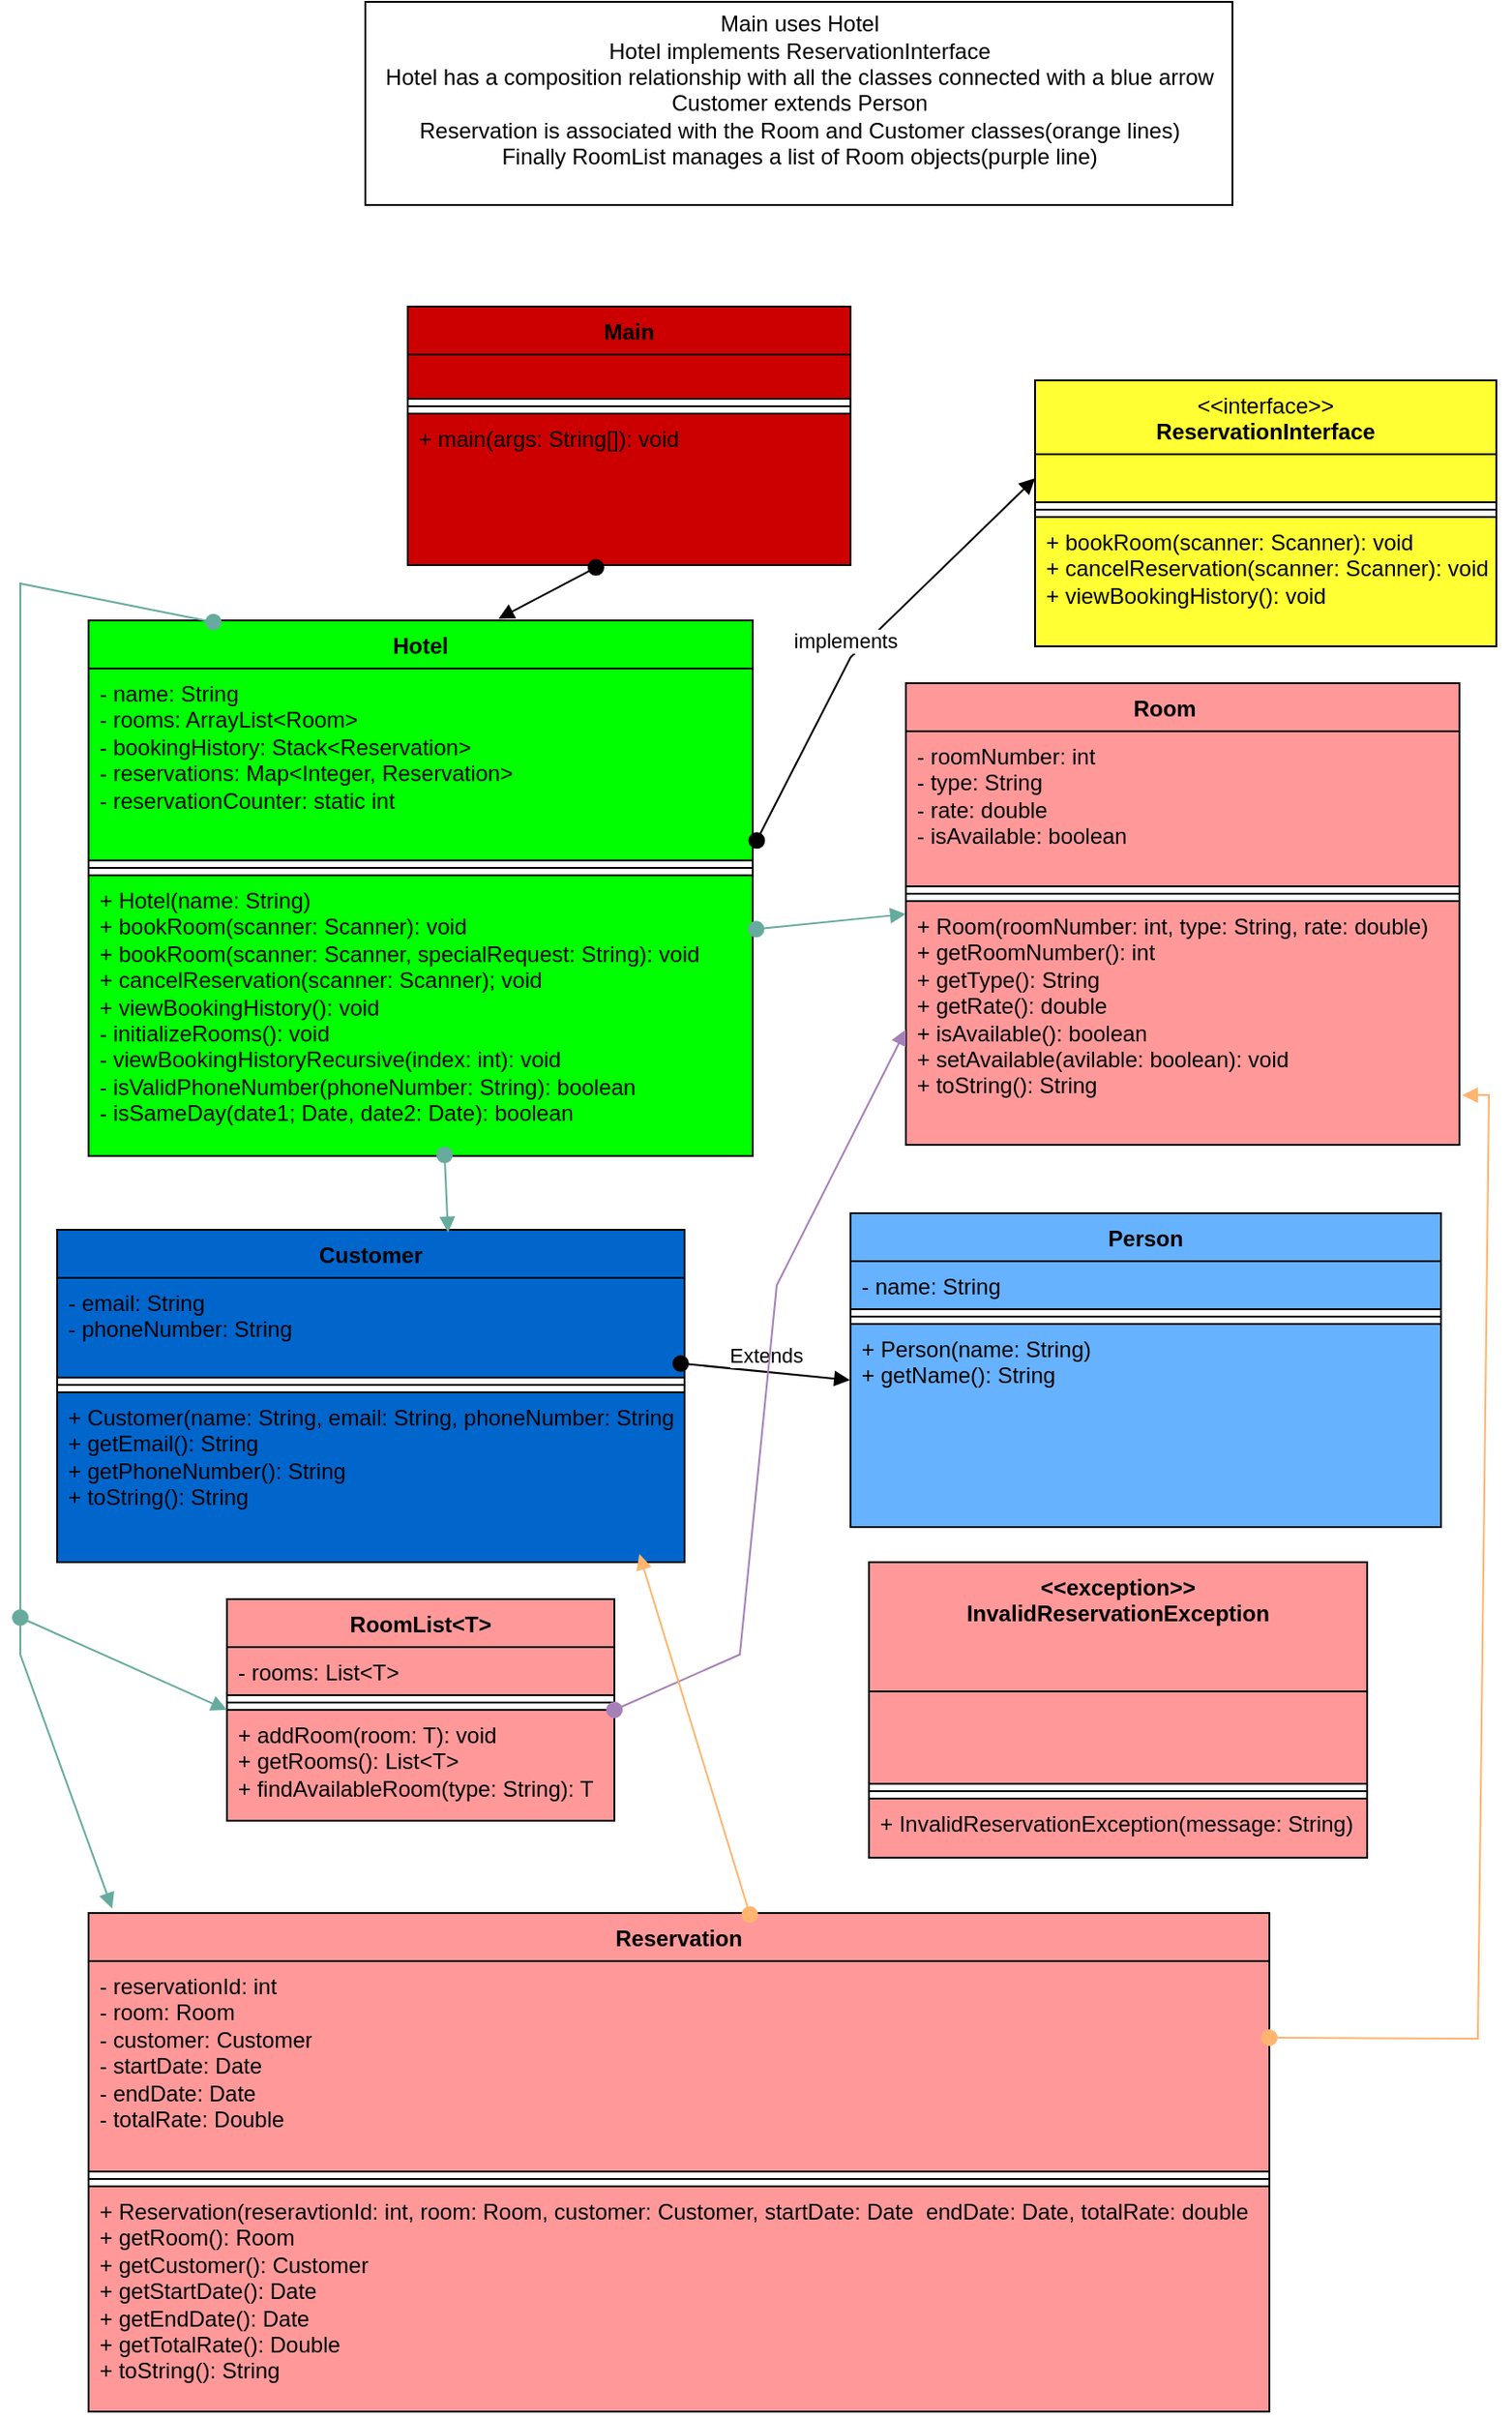<mxfile version="24.6.4" type="github">
  <diagram id="C5RBs43oDa-KdzZeNtuy" name="Page-1">
    <mxGraphModel dx="1737" dy="1778" grid="1" gridSize="10" guides="1" tooltips="1" connect="1" arrows="1" fold="1" page="1" pageScale="1" pageWidth="827" pageHeight="1169" math="0" shadow="0">
      <root>
        <mxCell id="WIyWlLk6GJQsqaUBKTNV-0" />
        <mxCell id="WIyWlLk6GJQsqaUBKTNV-1" parent="WIyWlLk6GJQsqaUBKTNV-0" />
        <mxCell id="qJrFEpBAi07v0wmJlHiW-1" value="" style="endArrow=none;html=1;rounded=0;fillColor=#FF9999;" parent="WIyWlLk6GJQsqaUBKTNV-1" edge="1">
          <mxGeometry width="50" height="50" relative="1" as="geometry">
            <mxPoint x="30" y="170" as="sourcePoint" />
            <mxPoint x="30" y="170" as="targetPoint" />
          </mxGeometry>
        </mxCell>
        <mxCell id="qJrFEpBAi07v0wmJlHiW-3" value="Hotel" style="swimlane;fontStyle=1;align=center;verticalAlign=top;childLayout=stackLayout;horizontal=1;startSize=26;horizontalStack=0;resizeParent=1;resizeParentMax=0;resizeLast=0;collapsible=1;marginBottom=0;whiteSpace=wrap;html=1;fillColor=#00FF00;strokeColor=#000000;" parent="WIyWlLk6GJQsqaUBKTNV-1" vertex="1">
          <mxGeometry x="50" y="185" width="360" height="290" as="geometry" />
        </mxCell>
        <mxCell id="qJrFEpBAi07v0wmJlHiW-4" value="- name: String&lt;div&gt;- rooms: ArrayList&amp;lt;Room&amp;gt;&lt;/div&gt;&lt;div&gt;- bookingHistory: Stack&amp;lt;Reservation&amp;gt;&lt;/div&gt;&lt;div&gt;- reservations: Map&amp;lt;Integer, Reservation&amp;gt;&amp;nbsp;&lt;/div&gt;&lt;div&gt;- reservationCounter: static int&lt;/div&gt;" style="text;strokeColor=#000000;fillColor=#00FF00;align=left;verticalAlign=top;spacingLeft=4;spacingRight=4;overflow=hidden;rotatable=0;points=[[0,0.5],[1,0.5]];portConstraint=eastwest;whiteSpace=wrap;html=1;" parent="qJrFEpBAi07v0wmJlHiW-3" vertex="1">
          <mxGeometry y="26" width="360" height="104" as="geometry" />
        </mxCell>
        <mxCell id="qJrFEpBAi07v0wmJlHiW-5" value="" style="line;strokeWidth=1;fillColor=#00FF00;align=left;verticalAlign=middle;spacingTop=-1;spacingLeft=3;spacingRight=3;rotatable=0;labelPosition=right;points=[];portConstraint=eastwest;strokeColor=#000000;" parent="qJrFEpBAi07v0wmJlHiW-3" vertex="1">
          <mxGeometry y="130" width="360" height="8" as="geometry" />
        </mxCell>
        <mxCell id="qJrFEpBAi07v0wmJlHiW-6" value="+ Hotel(name: String)&lt;div&gt;+ bookRoom(scanner: Scanner): void&lt;/div&gt;&lt;div&gt;+ bookRoom(scanner: Scanner, specialRequest: String): void&lt;/div&gt;&lt;div&gt;+ cancelReservation(scanner: Scanner); void&lt;/div&gt;&lt;div&gt;+ viewBookingHistory(): void&lt;/div&gt;&lt;div&gt;- initializeRooms(): void&lt;br&gt;&lt;/div&gt;&lt;div&gt;- viewBookingHistoryRecursive(index: int): void&lt;/div&gt;&lt;div&gt;- isValidPhoneNumber(phoneNumber: String): boolean&lt;/div&gt;&lt;div&gt;- isSameDay(date1; Date, date2: Date): boolean&lt;/div&gt;&lt;div&gt;&lt;br&gt;&lt;/div&gt;" style="text;strokeColor=#000000;fillColor=#00FF00;align=left;verticalAlign=top;spacingLeft=4;spacingRight=4;overflow=hidden;rotatable=0;points=[[0,0.5],[1,0.5]];portConstraint=eastwest;whiteSpace=wrap;html=1;" parent="qJrFEpBAi07v0wmJlHiW-3" vertex="1">
          <mxGeometry y="138" width="360" height="152" as="geometry" />
        </mxCell>
        <mxCell id="qJrFEpBAi07v0wmJlHiW-15" value="Room&lt;span style=&quot;white-space: pre;&quot;&gt;&#x9;&lt;/span&gt;" style="swimlane;fontStyle=1;align=center;verticalAlign=top;childLayout=stackLayout;horizontal=1;startSize=26;horizontalStack=0;resizeParent=1;resizeParentMax=0;resizeLast=0;collapsible=1;marginBottom=0;whiteSpace=wrap;html=1;fillColor=#FF9999;strokeColor=#000000;" parent="WIyWlLk6GJQsqaUBKTNV-1" vertex="1">
          <mxGeometry x="493" y="219" width="300" height="250" as="geometry" />
        </mxCell>
        <mxCell id="qJrFEpBAi07v0wmJlHiW-16" value="- roomNumber: int&lt;div&gt;- type: String&lt;/div&gt;&lt;div&gt;- rate: double&lt;/div&gt;&lt;div&gt;- isAvailable: boolean&lt;/div&gt;" style="text;strokeColor=#000000;fillColor=#FF9999;align=left;verticalAlign=top;spacingLeft=4;spacingRight=4;overflow=hidden;rotatable=0;points=[[0,0.5],[1,0.5]];portConstraint=eastwest;whiteSpace=wrap;html=1;" parent="qJrFEpBAi07v0wmJlHiW-15" vertex="1">
          <mxGeometry y="26" width="300" height="84" as="geometry" />
        </mxCell>
        <mxCell id="qJrFEpBAi07v0wmJlHiW-17" value="" style="line;strokeWidth=1;fillColor=#FF9999;align=left;verticalAlign=middle;spacingTop=-1;spacingLeft=3;spacingRight=3;rotatable=0;labelPosition=right;points=[];portConstraint=eastwest;strokeColor=#000000;" parent="qJrFEpBAi07v0wmJlHiW-15" vertex="1">
          <mxGeometry y="110" width="300" height="8" as="geometry" />
        </mxCell>
        <mxCell id="qJrFEpBAi07v0wmJlHiW-18" value="+ Room(roomNumber: int, type: String, rate: double)&lt;div&gt;+ getRoomNumber(): int&lt;/div&gt;&lt;div&gt;+ getType(): String&lt;/div&gt;&lt;div&gt;+ getRate(): double&lt;/div&gt;&lt;div&gt;+ isAvailable(): boolean&lt;/div&gt;&lt;div&gt;+ setAvailable(avilable: boolean): void&lt;/div&gt;&lt;div&gt;+ toString(): String&lt;/div&gt;" style="text;strokeColor=#000000;fillColor=#FF9999;align=left;verticalAlign=top;spacingLeft=4;spacingRight=4;overflow=hidden;rotatable=0;points=[[0,0.5],[1,0.5]];portConstraint=eastwest;whiteSpace=wrap;html=1;" parent="qJrFEpBAi07v0wmJlHiW-15" vertex="1">
          <mxGeometry y="118" width="300" height="132" as="geometry" />
        </mxCell>
        <mxCell id="qJrFEpBAi07v0wmJlHiW-19" value="Reservation" style="swimlane;fontStyle=1;align=center;verticalAlign=top;childLayout=stackLayout;horizontal=1;startSize=26;horizontalStack=0;resizeParent=1;resizeParentMax=0;resizeLast=0;collapsible=1;marginBottom=0;whiteSpace=wrap;html=1;fillColor=#FF9999;strokeColor=#000000;" parent="WIyWlLk6GJQsqaUBKTNV-1" vertex="1">
          <mxGeometry x="50" y="885" width="640" height="270" as="geometry" />
        </mxCell>
        <mxCell id="qJrFEpBAi07v0wmJlHiW-20" value="- reservationId: int&lt;div&gt;- room: Room&lt;/div&gt;&lt;div&gt;- customer: Customer&lt;/div&gt;&lt;div&gt;- startDate: Date&lt;/div&gt;&lt;div&gt;- endDate: Date&lt;/div&gt;&lt;div&gt;- totalRate: Double&amp;nbsp;&lt;/div&gt;&lt;div&gt;&lt;br&gt;&lt;/div&gt;" style="text;strokeColor=#000000;fillColor=#FF9999;align=left;verticalAlign=top;spacingLeft=4;spacingRight=4;overflow=hidden;rotatable=0;points=[[0,0.5],[1,0.5]];portConstraint=eastwest;whiteSpace=wrap;html=1;" parent="qJrFEpBAi07v0wmJlHiW-19" vertex="1">
          <mxGeometry y="26" width="640" height="114" as="geometry" />
        </mxCell>
        <mxCell id="qJrFEpBAi07v0wmJlHiW-21" value="" style="line;strokeWidth=1;fillColor=#FF9999;align=left;verticalAlign=middle;spacingTop=-1;spacingLeft=3;spacingRight=3;rotatable=0;labelPosition=right;points=[];portConstraint=eastwest;strokeColor=#000000;" parent="qJrFEpBAi07v0wmJlHiW-19" vertex="1">
          <mxGeometry y="140" width="640" height="8" as="geometry" />
        </mxCell>
        <mxCell id="qJrFEpBAi07v0wmJlHiW-22" value="+ Reservation(reseravtionId: int, room: Room, customer: Customer, startDate: Date&amp;nbsp; endDate: Date, totalRate: double&lt;div&gt;+ getRoom(): Room&lt;/div&gt;&lt;div&gt;+ getCustomer(): Customer&lt;/div&gt;&lt;div&gt;+ getStartDate(): Date&lt;/div&gt;&lt;div&gt;+ getEndDate(): Date&lt;/div&gt;&lt;div&gt;+ getTotalRate(): Double&lt;/div&gt;&lt;div&gt;+ toString(): String&lt;/div&gt;" style="text;strokeColor=#000000;fillColor=#FF9999;align=left;verticalAlign=top;spacingLeft=4;spacingRight=4;overflow=hidden;rotatable=0;points=[[0,0.5],[1,0.5]];portConstraint=eastwest;whiteSpace=wrap;html=1;" parent="qJrFEpBAi07v0wmJlHiW-19" vertex="1">
          <mxGeometry y="148" width="640" height="122" as="geometry" />
        </mxCell>
        <mxCell id="qJrFEpBAi07v0wmJlHiW-23" value="Customer" style="swimlane;fontStyle=1;align=center;verticalAlign=top;childLayout=stackLayout;horizontal=1;startSize=26;horizontalStack=0;resizeParent=1;resizeParentMax=0;resizeLast=0;collapsible=1;marginBottom=0;whiteSpace=wrap;html=1;fillColor=#0066CC;strokeColor=#000000;" parent="WIyWlLk6GJQsqaUBKTNV-1" vertex="1">
          <mxGeometry x="33" y="515" width="340" height="180" as="geometry" />
        </mxCell>
        <mxCell id="qJrFEpBAi07v0wmJlHiW-24" value="- email: String&lt;div&gt;- phoneNumber: String&lt;/div&gt;" style="text;strokeColor=#000000;fillColor=#0066CC;align=left;verticalAlign=top;spacingLeft=4;spacingRight=4;overflow=hidden;rotatable=0;points=[[0,0.5],[1,0.5]];portConstraint=eastwest;whiteSpace=wrap;html=1;" parent="qJrFEpBAi07v0wmJlHiW-23" vertex="1">
          <mxGeometry y="26" width="340" height="54" as="geometry" />
        </mxCell>
        <mxCell id="qJrFEpBAi07v0wmJlHiW-25" value="" style="line;strokeWidth=1;fillColor=#0066CC;align=left;verticalAlign=middle;spacingTop=-1;spacingLeft=3;spacingRight=3;rotatable=0;labelPosition=right;points=[];portConstraint=eastwest;strokeColor=#000000;" parent="qJrFEpBAi07v0wmJlHiW-23" vertex="1">
          <mxGeometry y="80" width="340" height="8" as="geometry" />
        </mxCell>
        <mxCell id="qJrFEpBAi07v0wmJlHiW-26" value="+ Customer(name: String, email: String, phoneNumber: String&lt;div&gt;+ getEmail(): String&lt;/div&gt;&lt;div&gt;+ getPhoneNumber(): String&amp;nbsp;&lt;/div&gt;&lt;div&gt;+ toString(): String&lt;br&gt;&lt;/div&gt;" style="text;strokeColor=#000000;fillColor=#0066CC;align=left;verticalAlign=top;spacingLeft=4;spacingRight=4;overflow=hidden;rotatable=0;points=[[0,0.5],[1,0.5]];portConstraint=eastwest;whiteSpace=wrap;html=1;" parent="qJrFEpBAi07v0wmJlHiW-23" vertex="1">
          <mxGeometry y="88" width="340" height="92" as="geometry" />
        </mxCell>
        <mxCell id="qJrFEpBAi07v0wmJlHiW-31" value="&lt;div&gt;&lt;span style=&quot;font-weight: 400; text-align: left;&quot;&gt;&amp;lt;&amp;lt;interface&amp;gt;&amp;gt;&lt;/span&gt;&lt;br&gt;&lt;/div&gt;ReservationInterface" style="swimlane;fontStyle=1;align=center;verticalAlign=top;childLayout=stackLayout;horizontal=1;startSize=40;horizontalStack=0;resizeParent=1;resizeParentMax=0;resizeLast=0;collapsible=1;marginBottom=0;whiteSpace=wrap;html=1;fillColor=#FFFF33;strokeColor=#000000;" parent="WIyWlLk6GJQsqaUBKTNV-1" vertex="1">
          <mxGeometry x="563" y="55" width="250" height="144" as="geometry" />
        </mxCell>
        <mxCell id="qJrFEpBAi07v0wmJlHiW-32" value="" style="text;strokeColor=#000000;fillColor=#FFFF33;align=left;verticalAlign=top;spacingLeft=4;spacingRight=4;overflow=hidden;rotatable=0;points=[[0,0.5],[1,0.5]];portConstraint=eastwest;whiteSpace=wrap;html=1;" parent="qJrFEpBAi07v0wmJlHiW-31" vertex="1">
          <mxGeometry y="40" width="250" height="26" as="geometry" />
        </mxCell>
        <mxCell id="qJrFEpBAi07v0wmJlHiW-33" value="" style="line;strokeWidth=1;fillColor=#FFFF33;align=left;verticalAlign=middle;spacingTop=-1;spacingLeft=3;spacingRight=3;rotatable=0;labelPosition=right;points=[];portConstraint=eastwest;strokeColor=#000000;" parent="qJrFEpBAi07v0wmJlHiW-31" vertex="1">
          <mxGeometry y="66" width="250" height="8" as="geometry" />
        </mxCell>
        <mxCell id="qJrFEpBAi07v0wmJlHiW-34" value="+ bookRoom(scanner: Scanner): void&lt;div&gt;+ cancelReservation(scanner: Scanner): void&lt;/div&gt;&lt;div&gt;+ viewBookingHistory(): void&lt;/div&gt;" style="text;strokeColor=#000000;fillColor=#FFFF33;align=left;verticalAlign=top;spacingLeft=4;spacingRight=4;overflow=hidden;rotatable=0;points=[[0,0.5],[1,0.5]];portConstraint=eastwest;whiteSpace=wrap;html=1;" parent="qJrFEpBAi07v0wmJlHiW-31" vertex="1">
          <mxGeometry y="74" width="250" height="70" as="geometry" />
        </mxCell>
        <mxCell id="qJrFEpBAi07v0wmJlHiW-35" value="&lt;div&gt;&amp;lt;&amp;lt;exception&amp;gt;&amp;gt;&lt;/div&gt;InvalidReservationException" style="swimlane;fontStyle=1;align=center;verticalAlign=top;childLayout=stackLayout;horizontal=1;startSize=70;horizontalStack=0;resizeParent=1;resizeParentMax=0;resizeLast=0;collapsible=1;marginBottom=0;whiteSpace=wrap;html=1;fillColor=#FF9999;strokeColor=#000000;" parent="WIyWlLk6GJQsqaUBKTNV-1" vertex="1">
          <mxGeometry x="473" y="695" width="270" height="160" as="geometry">
            <mxRectangle x="-295" y="290" width="190" height="40" as="alternateBounds" />
          </mxGeometry>
        </mxCell>
        <mxCell id="qJrFEpBAi07v0wmJlHiW-36" value="" style="text;strokeColor=#000000;fillColor=#FF9999;align=left;verticalAlign=top;spacingLeft=4;spacingRight=4;overflow=hidden;rotatable=0;points=[[0,0.5],[1,0.5]];portConstraint=eastwest;whiteSpace=wrap;html=1;" parent="qJrFEpBAi07v0wmJlHiW-35" vertex="1">
          <mxGeometry y="70" width="270" height="50" as="geometry" />
        </mxCell>
        <mxCell id="qJrFEpBAi07v0wmJlHiW-37" value="" style="line;strokeWidth=1;fillColor=#FF9999;align=left;verticalAlign=middle;spacingTop=-1;spacingLeft=3;spacingRight=3;rotatable=0;labelPosition=right;points=[];portConstraint=eastwest;strokeColor=#000000;" parent="qJrFEpBAi07v0wmJlHiW-35" vertex="1">
          <mxGeometry y="120" width="270" height="8" as="geometry" />
        </mxCell>
        <mxCell id="qJrFEpBAi07v0wmJlHiW-38" value="+ InvalidReservationException(message: String)" style="text;strokeColor=#000000;fillColor=#FF9999;align=left;verticalAlign=top;spacingLeft=4;spacingRight=4;overflow=hidden;rotatable=0;points=[[0,0.5],[1,0.5]];portConstraint=eastwest;whiteSpace=wrap;html=1;" parent="qJrFEpBAi07v0wmJlHiW-35" vertex="1">
          <mxGeometry y="128" width="270" height="32" as="geometry" />
        </mxCell>
        <mxCell id="qJrFEpBAi07v0wmJlHiW-44" value="Extends" style="html=1;verticalAlign=bottom;startArrow=oval;startFill=1;endArrow=block;startSize=8;curved=0;rounded=0;entryX=-0.001;entryY=0.276;entryDx=0;entryDy=0;entryPerimeter=0;exitX=0.994;exitY=0.859;exitDx=0;exitDy=0;exitPerimeter=0;strokeColor=#000000;" parent="WIyWlLk6GJQsqaUBKTNV-1" source="qJrFEpBAi07v0wmJlHiW-24" target="qJrFEpBAi07v0wmJlHiW-30" edge="1">
          <mxGeometry width="60" relative="1" as="geometry">
            <mxPoint x="393" y="1995" as="sourcePoint" />
            <mxPoint x="1303" y="1659" as="targetPoint" />
          </mxGeometry>
        </mxCell>
        <mxCell id="qJrFEpBAi07v0wmJlHiW-45" value="" style="html=1;verticalAlign=bottom;startArrow=oval;startFill=1;endArrow=block;startSize=8;curved=0;rounded=0;entryX=0;entryY=0.5;entryDx=0;entryDy=0;strokeColor=#000000;exitX=1.006;exitY=0.896;exitDx=0;exitDy=0;exitPerimeter=0;" parent="WIyWlLk6GJQsqaUBKTNV-1" target="qJrFEpBAi07v0wmJlHiW-32" edge="1" source="qJrFEpBAi07v0wmJlHiW-4">
          <mxGeometry width="60" relative="1" as="geometry">
            <mxPoint x="423" y="585" as="sourcePoint" />
            <mxPoint x="343" y="1385" as="targetPoint" />
            <Array as="points">
              <mxPoint x="463" y="205" />
            </Array>
          </mxGeometry>
        </mxCell>
        <mxCell id="qJrFEpBAi07v0wmJlHiW-46" value="implements" style="edgeLabel;html=1;align=center;verticalAlign=middle;resizable=0;points=[];strokeColor=#000000;" parent="qJrFEpBAi07v0wmJlHiW-45" vertex="1" connectable="0">
          <mxGeometry x="-0.121" y="4" relative="1" as="geometry">
            <mxPoint x="1" y="-9" as="offset" />
          </mxGeometry>
        </mxCell>
        <mxCell id="qJrFEpBAi07v0wmJlHiW-27" value="Person" style="swimlane;fontStyle=1;align=center;verticalAlign=top;childLayout=stackLayout;horizontal=1;startSize=26;horizontalStack=0;resizeParent=1;resizeParentMax=0;resizeLast=0;collapsible=1;marginBottom=0;whiteSpace=wrap;html=1;fillColor=#66B2FF;strokeColor=#000000;" parent="WIyWlLk6GJQsqaUBKTNV-1" vertex="1">
          <mxGeometry x="463" y="506" width="320" height="170" as="geometry" />
        </mxCell>
        <mxCell id="qJrFEpBAi07v0wmJlHiW-28" value="- name: String" style="text;strokeColor=#000000;fillColor=#66B2FF;align=left;verticalAlign=top;spacingLeft=4;spacingRight=4;overflow=hidden;rotatable=0;points=[[0,0.5],[1,0.5]];portConstraint=eastwest;whiteSpace=wrap;html=1;" parent="qJrFEpBAi07v0wmJlHiW-27" vertex="1">
          <mxGeometry y="26" width="320" height="26" as="geometry" />
        </mxCell>
        <mxCell id="qJrFEpBAi07v0wmJlHiW-29" value="" style="line;strokeWidth=1;fillColor=#66B2FF;align=left;verticalAlign=middle;spacingTop=-1;spacingLeft=3;spacingRight=3;rotatable=0;labelPosition=right;points=[];portConstraint=eastwest;strokeColor=#000000;" parent="qJrFEpBAi07v0wmJlHiW-27" vertex="1">
          <mxGeometry y="52" width="320" height="8" as="geometry" />
        </mxCell>
        <mxCell id="qJrFEpBAi07v0wmJlHiW-30" value="+ Person(name: String)&lt;div&gt;+ getName(): String&lt;/div&gt;" style="text;strokeColor=#000000;fillColor=#66B2FF;align=left;verticalAlign=top;spacingLeft=4;spacingRight=4;overflow=hidden;rotatable=0;points=[[0,0.5],[1,0.5]];portConstraint=eastwest;whiteSpace=wrap;html=1;" parent="qJrFEpBAi07v0wmJlHiW-27" vertex="1">
          <mxGeometry y="60" width="320" height="110" as="geometry" />
        </mxCell>
        <mxCell id="SU3t28wgPJ9NKQDOwQ-d-5" value="RoomList&amp;lt;T&amp;gt;" style="swimlane;fontStyle=1;align=center;verticalAlign=top;childLayout=stackLayout;horizontal=1;startSize=26;horizontalStack=0;resizeParent=1;resizeParentMax=0;resizeLast=0;collapsible=1;marginBottom=0;whiteSpace=wrap;html=1;fillColor=#FF9999;strokeColor=#000000;" vertex="1" parent="WIyWlLk6GJQsqaUBKTNV-1">
          <mxGeometry x="125" y="715" width="210" height="120" as="geometry" />
        </mxCell>
        <mxCell id="SU3t28wgPJ9NKQDOwQ-d-6" value="- rooms: List&amp;lt;T&amp;gt;" style="text;strokeColor=#000000;fillColor=#FF9999;align=left;verticalAlign=top;spacingLeft=4;spacingRight=4;overflow=hidden;rotatable=0;points=[[0,0.5],[1,0.5]];portConstraint=eastwest;whiteSpace=wrap;html=1;" vertex="1" parent="SU3t28wgPJ9NKQDOwQ-d-5">
          <mxGeometry y="26" width="210" height="26" as="geometry" />
        </mxCell>
        <mxCell id="SU3t28wgPJ9NKQDOwQ-d-7" value="" style="line;strokeWidth=1;fillColor=#FF9999;align=left;verticalAlign=middle;spacingTop=-1;spacingLeft=3;spacingRight=3;rotatable=0;labelPosition=right;points=[];portConstraint=eastwest;strokeColor=#000000;" vertex="1" parent="SU3t28wgPJ9NKQDOwQ-d-5">
          <mxGeometry y="52" width="210" height="8" as="geometry" />
        </mxCell>
        <mxCell id="SU3t28wgPJ9NKQDOwQ-d-8" value="+ addRoom(room: T): void&lt;div&gt;+ getRooms(): List&amp;lt;T&amp;gt;&lt;/div&gt;&lt;div&gt;+ findAvailableRoom(type: String): T&lt;/div&gt;" style="text;strokeColor=#000000;fillColor=#FF9999;align=left;verticalAlign=top;spacingLeft=4;spacingRight=4;overflow=hidden;rotatable=0;points=[[0,0.5],[1,0.5]];portConstraint=eastwest;whiteSpace=wrap;html=1;" vertex="1" parent="SU3t28wgPJ9NKQDOwQ-d-5">
          <mxGeometry y="60" width="210" height="60" as="geometry" />
        </mxCell>
        <mxCell id="SU3t28wgPJ9NKQDOwQ-d-10" value="Main" style="swimlane;fontStyle=1;align=center;verticalAlign=top;childLayout=stackLayout;horizontal=1;startSize=26;horizontalStack=0;resizeParent=1;resizeParentMax=0;resizeLast=0;collapsible=1;marginBottom=0;whiteSpace=wrap;html=1;fillColor=#CC0000;strokeColor=#000000;" vertex="1" parent="WIyWlLk6GJQsqaUBKTNV-1">
          <mxGeometry x="223" y="15" width="240" height="140" as="geometry" />
        </mxCell>
        <mxCell id="SU3t28wgPJ9NKQDOwQ-d-11" value="&amp;nbsp;&amp;nbsp;" style="text;strokeColor=#000000;fillColor=#CC0000;align=left;verticalAlign=top;spacingLeft=4;spacingRight=4;overflow=hidden;rotatable=0;points=[[0,0.5],[1,0.5]];portConstraint=eastwest;whiteSpace=wrap;html=1;" vertex="1" parent="SU3t28wgPJ9NKQDOwQ-d-10">
          <mxGeometry y="26" width="240" height="24" as="geometry" />
        </mxCell>
        <mxCell id="SU3t28wgPJ9NKQDOwQ-d-12" value="" style="line;strokeWidth=1;fillColor=#CC0000;align=left;verticalAlign=middle;spacingTop=-1;spacingLeft=3;spacingRight=3;rotatable=0;labelPosition=right;points=[];portConstraint=eastwest;strokeColor=#000000;" vertex="1" parent="SU3t28wgPJ9NKQDOwQ-d-10">
          <mxGeometry y="50" width="240" height="8" as="geometry" />
        </mxCell>
        <mxCell id="SU3t28wgPJ9NKQDOwQ-d-13" value="+ main(args: String[]): void" style="text;strokeColor=#000000;fillColor=#CC0000;align=left;verticalAlign=top;spacingLeft=4;spacingRight=4;overflow=hidden;rotatable=0;points=[[0,0.5],[1,0.5]];portConstraint=eastwest;whiteSpace=wrap;html=1;" vertex="1" parent="SU3t28wgPJ9NKQDOwQ-d-10">
          <mxGeometry y="58" width="240" height="82" as="geometry" />
        </mxCell>
        <mxCell id="SU3t28wgPJ9NKQDOwQ-d-15" value="" style="html=1;verticalAlign=bottom;startArrow=oval;startFill=1;endArrow=block;startSize=8;curved=0;rounded=0;strokeColor=#000000;exitX=0.425;exitY=1.016;exitDx=0;exitDy=0;exitPerimeter=0;entryX=0.617;entryY=-0.003;entryDx=0;entryDy=0;entryPerimeter=0;" edge="1" parent="WIyWlLk6GJQsqaUBKTNV-1" source="SU3t28wgPJ9NKQDOwQ-d-13" target="qJrFEpBAi07v0wmJlHiW-3">
          <mxGeometry width="60" relative="1" as="geometry">
            <mxPoint x="233" y="371" as="sourcePoint" />
            <mxPoint x="243" y="235" as="targetPoint" />
          </mxGeometry>
        </mxCell>
        <mxCell id="SU3t28wgPJ9NKQDOwQ-d-16" value="" style="edgeLabel;html=1;align=center;verticalAlign=middle;resizable=0;points=[];strokeColor=#000000;" vertex="1" connectable="0" parent="SU3t28wgPJ9NKQDOwQ-d-15">
          <mxGeometry x="-0.121" y="4" relative="1" as="geometry">
            <mxPoint x="1" y="-9" as="offset" />
          </mxGeometry>
        </mxCell>
        <mxCell id="SU3t28wgPJ9NKQDOwQ-d-17" value="" style="html=1;verticalAlign=bottom;startArrow=oval;startFill=1;endArrow=block;startSize=8;curved=0;rounded=0;strokeColor=#67AB9F;exitX=0.536;exitY=0.996;exitDx=0;exitDy=0;exitPerimeter=0;entryX=0.623;entryY=0.008;entryDx=0;entryDy=0;entryPerimeter=0;" edge="1" parent="WIyWlLk6GJQsqaUBKTNV-1" source="qJrFEpBAi07v0wmJlHiW-6" target="qJrFEpBAi07v0wmJlHiW-23">
          <mxGeometry width="60" relative="1" as="geometry">
            <mxPoint x="483" y="493" as="sourcePoint" />
            <mxPoint x="243" y="495" as="targetPoint" />
          </mxGeometry>
        </mxCell>
        <mxCell id="SU3t28wgPJ9NKQDOwQ-d-18" value="" style="edgeLabel;html=1;align=center;verticalAlign=middle;resizable=0;points=[];strokeColor=#000000;" vertex="1" connectable="0" parent="SU3t28wgPJ9NKQDOwQ-d-17">
          <mxGeometry x="-0.121" y="4" relative="1" as="geometry">
            <mxPoint x="1" y="-9" as="offset" />
          </mxGeometry>
        </mxCell>
        <mxCell id="SU3t28wgPJ9NKQDOwQ-d-19" value="" style="html=1;verticalAlign=bottom;startArrow=oval;startFill=1;endArrow=block;startSize=8;curved=0;rounded=0;strokeColor=#67AB9F;entryX=0;entryY=0.5;entryDx=0;entryDy=0;exitX=1.005;exitY=0.192;exitDx=0;exitDy=0;exitPerimeter=0;" edge="1" parent="WIyWlLk6GJQsqaUBKTNV-1" source="qJrFEpBAi07v0wmJlHiW-6" target="qJrFEpBAi07v0wmJlHiW-15">
          <mxGeometry width="60" relative="1" as="geometry">
            <mxPoint x="423" y="365" as="sourcePoint" />
            <mxPoint x="265" y="218" as="targetPoint" />
          </mxGeometry>
        </mxCell>
        <mxCell id="SU3t28wgPJ9NKQDOwQ-d-20" value="" style="edgeLabel;html=1;align=center;verticalAlign=middle;resizable=0;points=[];strokeColor=#000000;" vertex="1" connectable="0" parent="SU3t28wgPJ9NKQDOwQ-d-19">
          <mxGeometry x="-0.121" y="4" relative="1" as="geometry">
            <mxPoint x="1" y="-9" as="offset" />
          </mxGeometry>
        </mxCell>
        <mxCell id="SU3t28wgPJ9NKQDOwQ-d-21" value="" style="html=1;verticalAlign=bottom;startArrow=oval;startFill=1;endArrow=block;startSize=8;curved=0;rounded=0;strokeColor=#67AB9F;exitX=0.188;exitY=0.003;exitDx=0;exitDy=0;exitPerimeter=0;entryX=0.02;entryY=-0.009;entryDx=0;entryDy=0;entryPerimeter=0;" edge="1" parent="WIyWlLk6GJQsqaUBKTNV-1" source="qJrFEpBAi07v0wmJlHiW-3" target="qJrFEpBAi07v0wmJlHiW-19">
          <mxGeometry width="60" relative="1" as="geometry">
            <mxPoint x="355" y="186" as="sourcePoint" />
            <mxPoint x="23" y="705" as="targetPoint" />
            <Array as="points">
              <mxPoint x="13" y="165" />
              <mxPoint x="13" y="575" />
              <mxPoint x="13" y="745" />
            </Array>
          </mxGeometry>
        </mxCell>
        <mxCell id="SU3t28wgPJ9NKQDOwQ-d-22" value="" style="edgeLabel;html=1;align=center;verticalAlign=middle;resizable=0;points=[];strokeColor=#000000;" vertex="1" connectable="0" parent="SU3t28wgPJ9NKQDOwQ-d-21">
          <mxGeometry x="-0.121" y="4" relative="1" as="geometry">
            <mxPoint x="1" y="-9" as="offset" />
          </mxGeometry>
        </mxCell>
        <mxCell id="SU3t28wgPJ9NKQDOwQ-d-24" value="" style="html=1;verticalAlign=bottom;startArrow=oval;startFill=1;endArrow=block;startSize=8;curved=0;rounded=0;strokeColor=#67AB9F;entryX=0;entryY=0.5;entryDx=0;entryDy=0;" edge="1" parent="WIyWlLk6GJQsqaUBKTNV-1" target="SU3t28wgPJ9NKQDOwQ-d-5">
          <mxGeometry width="60" relative="1" as="geometry">
            <mxPoint x="13" y="725" as="sourcePoint" />
            <mxPoint x="383" y="715" as="targetPoint" />
          </mxGeometry>
        </mxCell>
        <mxCell id="SU3t28wgPJ9NKQDOwQ-d-25" value="" style="edgeLabel;html=1;align=center;verticalAlign=middle;resizable=0;points=[];strokeColor=#000000;" vertex="1" connectable="0" parent="SU3t28wgPJ9NKQDOwQ-d-24">
          <mxGeometry x="-0.121" y="4" relative="1" as="geometry">
            <mxPoint x="1" y="-9" as="offset" />
          </mxGeometry>
        </mxCell>
        <mxCell id="SU3t28wgPJ9NKQDOwQ-d-27" value="" style="html=1;verticalAlign=bottom;startArrow=oval;startFill=1;endArrow=block;startSize=8;curved=0;rounded=0;strokeColor=#A680B8;exitX=1;exitY=0.5;exitDx=0;exitDy=0;entryX=0;entryY=0.75;entryDx=0;entryDy=0;" edge="1" parent="WIyWlLk6GJQsqaUBKTNV-1" source="SU3t28wgPJ9NKQDOwQ-d-5" target="qJrFEpBAi07v0wmJlHiW-15">
          <mxGeometry width="60" relative="1" as="geometry">
            <mxPoint x="375" y="206" as="sourcePoint" />
            <mxPoint x="393" y="745" as="targetPoint" />
            <Array as="points">
              <mxPoint x="403" y="745" />
              <mxPoint x="423" y="545" />
            </Array>
          </mxGeometry>
        </mxCell>
        <mxCell id="SU3t28wgPJ9NKQDOwQ-d-28" value="" style="edgeLabel;html=1;align=center;verticalAlign=middle;resizable=0;points=[];strokeColor=#000000;" vertex="1" connectable="0" parent="SU3t28wgPJ9NKQDOwQ-d-27">
          <mxGeometry x="-0.121" y="4" relative="1" as="geometry">
            <mxPoint x="1" y="-9" as="offset" />
          </mxGeometry>
        </mxCell>
        <mxCell id="SU3t28wgPJ9NKQDOwQ-d-30" value="" style="html=1;verticalAlign=bottom;startArrow=oval;startFill=1;endArrow=block;startSize=8;curved=0;rounded=0;strokeColor=#FFB570;exitX=1;exitY=0.25;exitDx=0;exitDy=0;entryX=1.005;entryY=0.796;entryDx=0;entryDy=0;entryPerimeter=0;" edge="1" parent="WIyWlLk6GJQsqaUBKTNV-1" source="qJrFEpBAi07v0wmJlHiW-19" target="qJrFEpBAi07v0wmJlHiW-18">
          <mxGeometry width="60" relative="1" as="geometry">
            <mxPoint x="783" y="943" as="sourcePoint" />
            <mxPoint x="809" y="439" as="targetPoint" />
            <Array as="points">
              <mxPoint x="803" y="953" />
              <mxPoint x="809" y="442" />
            </Array>
          </mxGeometry>
        </mxCell>
        <mxCell id="SU3t28wgPJ9NKQDOwQ-d-31" value="" style="edgeLabel;html=1;align=center;verticalAlign=middle;resizable=0;points=[];strokeColor=#000000;" vertex="1" connectable="0" parent="SU3t28wgPJ9NKQDOwQ-d-30">
          <mxGeometry x="-0.121" y="4" relative="1" as="geometry">
            <mxPoint x="1" y="-9" as="offset" />
          </mxGeometry>
        </mxCell>
        <mxCell id="SU3t28wgPJ9NKQDOwQ-d-32" value="" style="html=1;verticalAlign=bottom;startArrow=oval;startFill=1;endArrow=block;startSize=8;curved=0;rounded=0;strokeColor=#FFB570;exitX=0.56;exitY=0.003;exitDx=0;exitDy=0;exitPerimeter=0;entryX=0.928;entryY=0.951;entryDx=0;entryDy=0;entryPerimeter=0;" edge="1" parent="WIyWlLk6GJQsqaUBKTNV-1" source="qJrFEpBAi07v0wmJlHiW-19" target="qJrFEpBAi07v0wmJlHiW-26">
          <mxGeometry width="60" relative="1" as="geometry">
            <mxPoint x="355" y="795" as="sourcePoint" />
            <mxPoint x="423" y="745" as="targetPoint" />
          </mxGeometry>
        </mxCell>
        <mxCell id="SU3t28wgPJ9NKQDOwQ-d-33" value="" style="edgeLabel;html=1;align=center;verticalAlign=middle;resizable=0;points=[];strokeColor=#000000;" vertex="1" connectable="0" parent="SU3t28wgPJ9NKQDOwQ-d-32">
          <mxGeometry x="-0.121" y="4" relative="1" as="geometry">
            <mxPoint x="1" y="-9" as="offset" />
          </mxGeometry>
        </mxCell>
        <mxCell id="SU3t28wgPJ9NKQDOwQ-d-57" value="Main uses Hotel&lt;div&gt;Hotel implements ReservationInterface&lt;/div&gt;&lt;div&gt;Hotel has a composition relationship with all the classes connected with a blue arrow&lt;/div&gt;&lt;div&gt;Customer extends Person&lt;/div&gt;&lt;div&gt;Reservation is associated with the Room and Customer classes(orange lines)&lt;/div&gt;&lt;div&gt;Finally RoomList manages a list of Room objects(purple line)&lt;/div&gt;&lt;div&gt;&lt;br&gt;&lt;/div&gt;" style="text;html=1;align=center;verticalAlign=middle;resizable=0;points=[];autosize=1;strokeColor=#000000;fillColor=none;" vertex="1" parent="WIyWlLk6GJQsqaUBKTNV-1">
          <mxGeometry x="200" y="-150" width="470" height="110" as="geometry" />
        </mxCell>
      </root>
    </mxGraphModel>
  </diagram>
</mxfile>

